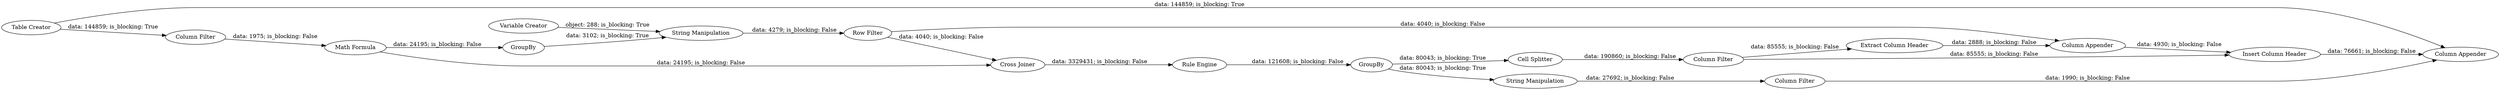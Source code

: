 digraph {
	"1050072340573898495_1" [label="Table Creator"]
	"1050072340573898495_14" [label="Variable Creator"]
	"1050072340573898495_8" [label="Cell Splitter"]
	"1050072340573898495_11" [label="Column Appender"]
	"1050072340573898495_7" [label=GroupBy]
	"1050072340573898495_17" [label="Column Filter"]
	"1050072340573898495_6" [label="Rule Engine"]
	"1050072340573898495_13" [label="Column Appender"]
	"1050072340573898495_10" [label="Extract Column Header"]
	"1050072340573898495_12" [label="Insert Column Header"]
	"1050072340573898495_5" [label="Cross Joiner"]
	"1050072340573898495_4" [label="String Manipulation"]
	"1050072340573898495_18" [label="Row Filter"]
	"1050072340573898495_16" [label="String Manipulation"]
	"1050072340573898495_9" [label="Column Filter"]
	"1050072340573898495_2" [label="Math Formula"]
	"1050072340573898495_3" [label=GroupBy]
	"1050072340573898495_15" [label="Column Filter"]
	"1050072340573898495_7" -> "1050072340573898495_8" [label="data: 80043; is_blocking: True"]
	"1050072340573898495_14" -> "1050072340573898495_4" [label="object: 288; is_blocking: True"]
	"1050072340573898495_9" -> "1050072340573898495_12" [label="data: 85555; is_blocking: False"]
	"1050072340573898495_6" -> "1050072340573898495_7" [label="data: 121608; is_blocking: False"]
	"1050072340573898495_16" -> "1050072340573898495_17" [label="data: 27692; is_blocking: False"]
	"1050072340573898495_7" -> "1050072340573898495_16" [label="data: 80043; is_blocking: True"]
	"1050072340573898495_4" -> "1050072340573898495_18" [label="data: 4279; is_blocking: False"]
	"1050072340573898495_5" -> "1050072340573898495_6" [label="data: 3329431; is_blocking: False"]
	"1050072340573898495_17" -> "1050072340573898495_13" [label="data: 1990; is_blocking: False"]
	"1050072340573898495_8" -> "1050072340573898495_9" [label="data: 190860; is_blocking: False"]
	"1050072340573898495_15" -> "1050072340573898495_2" [label="data: 1975; is_blocking: False"]
	"1050072340573898495_2" -> "1050072340573898495_3" [label="data: 24195; is_blocking: False"]
	"1050072340573898495_10" -> "1050072340573898495_11" [label="data: 2888; is_blocking: False"]
	"1050072340573898495_2" -> "1050072340573898495_5" [label="data: 24195; is_blocking: False"]
	"1050072340573898495_11" -> "1050072340573898495_12" [label="data: 4930; is_blocking: False"]
	"1050072340573898495_18" -> "1050072340573898495_11" [label="data: 4040; is_blocking: False"]
	"1050072340573898495_3" -> "1050072340573898495_4" [label="data: 3102; is_blocking: True"]
	"1050072340573898495_12" -> "1050072340573898495_13" [label="data: 76661; is_blocking: False"]
	"1050072340573898495_1" -> "1050072340573898495_15" [label="data: 144859; is_blocking: True"]
	"1050072340573898495_18" -> "1050072340573898495_5" [label="data: 4040; is_blocking: False"]
	"1050072340573898495_1" -> "1050072340573898495_13" [label="data: 144859; is_blocking: True"]
	"1050072340573898495_9" -> "1050072340573898495_10" [label="data: 85555; is_blocking: False"]
	rankdir=LR
}
